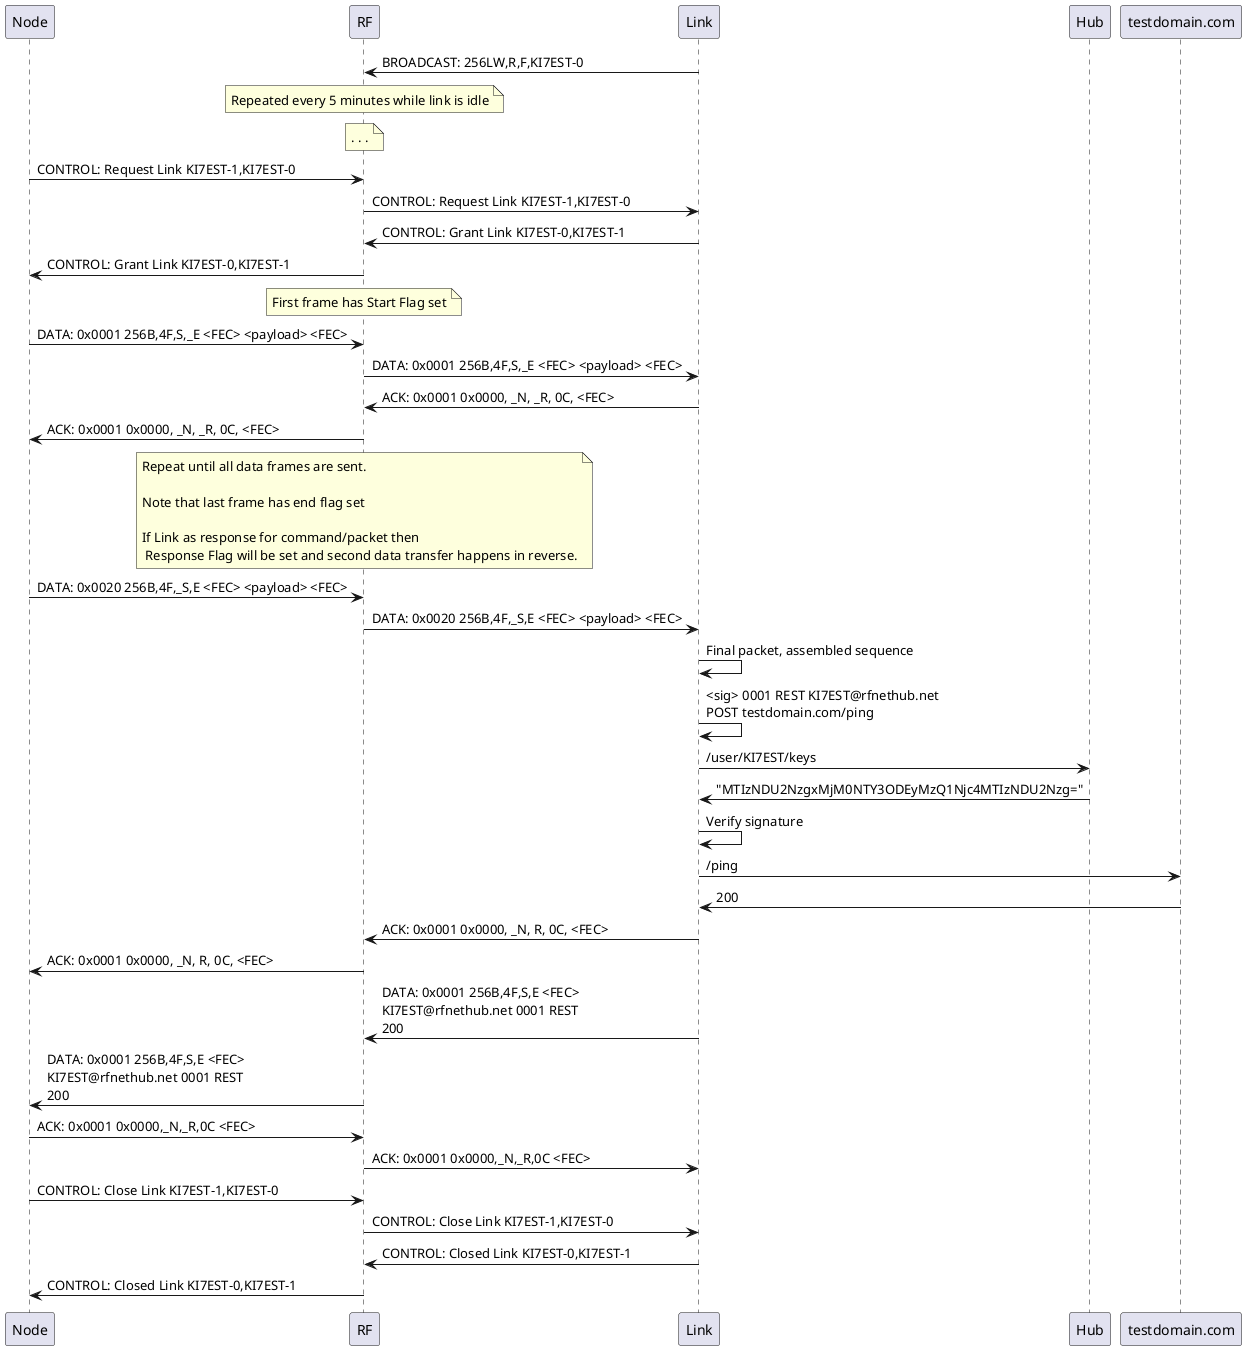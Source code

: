 @startuml

participant Node
participant RF

Link->RF: BROADCAST: 256LW,R,F,KI7EST-0

note over RF: Repeated every 5 minutes while link is idle
note over RF: . . .

Node->RF: CONTROL: Request Link KI7EST-1,KI7EST-0
RF->Link: CONTROL: Request Link KI7EST-1,KI7EST-0
Link->RF: CONTROL: Grant Link KI7EST-0,KI7EST-1
RF->Node: CONTROL: Grant Link KI7EST-0,KI7EST-1

note over RF: First frame has Start Flag set

Node->RF: DATA: 0x0001 256B,4F,S,_E <FEC> <payload> <FEC>
RF->Link: DATA: 0x0001 256B,4F,S,_E <FEC> <payload> <FEC>

Link->RF: ACK: 0x0001 0x0000, _N, _R, 0C, <FEC>
RF->Node: ACK: 0x0001 0x0000, _N, _R, 0C, <FEC>

note over RF: Repeat until all data frames are sent.\n\nNote that last frame has end flag set\n\nIf Link as response for command/packet then\n Response Flag will be set and second data transfer happens in reverse.

Node->RF: DATA: 0x0020 256B,4F,_S,E <FEC> <payload> <FEC>
RF->Link: DATA: 0x0020 256B,4F,_S,E <FEC> <payload> <FEC>

Link->Link: Final packet, assembled sequence
Link->Link: <sig> 0001 REST KI7EST@rfnethub.net \nPOST testdomain.com/ping
Link->Hub: /user/KI7EST/keys
Hub->Link: "MTIzNDU2NzgxMjM0NTY3ODEyMzQ1Njc4MTIzNDU2Nzg="
Link->Link: Verify signature
Link->testdomain.com: /ping
testdomain.com->Link: 200

Link->RF: ACK: 0x0001 0x0000, _N, R, 0C, <FEC>
RF->Node: ACK: 0x0001 0x0000, _N, R, 0C, <FEC>

Link->RF: DATA: 0x0001 256B,4F,S,E <FEC> \nKI7EST@rfnethub.net 0001 REST \n200
RF->Node: DATA: 0x0001 256B,4F,S,E <FEC> \nKI7EST@rfnethub.net 0001 REST \n200

Node->RF: ACK: 0x0001 0x0000,_N,_R,0C <FEC>
RF->Link: ACK: 0x0001 0x0000,_N,_R,0C <FEC>

Node->RF: CONTROL: Close Link KI7EST-1,KI7EST-0
RF->Link: CONTROL: Close Link KI7EST-1,KI7EST-0

Link->RF: CONTROL: Closed Link KI7EST-0,KI7EST-1
RF->Node: CONTROL: Closed Link KI7EST-0,KI7EST-1

@enduml